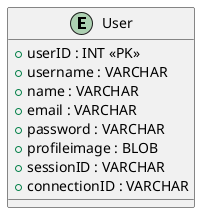@startuml
entity "User" as user {
  +userID : INT <<PK>>
  +username : VARCHAR
  +name : VARCHAR
  +email : VARCHAR
  +password : VARCHAR
  +profileimage : BLOB
  +sessionID : VARCHAR
  +connectionID : VARCHAR
}
@enduml
